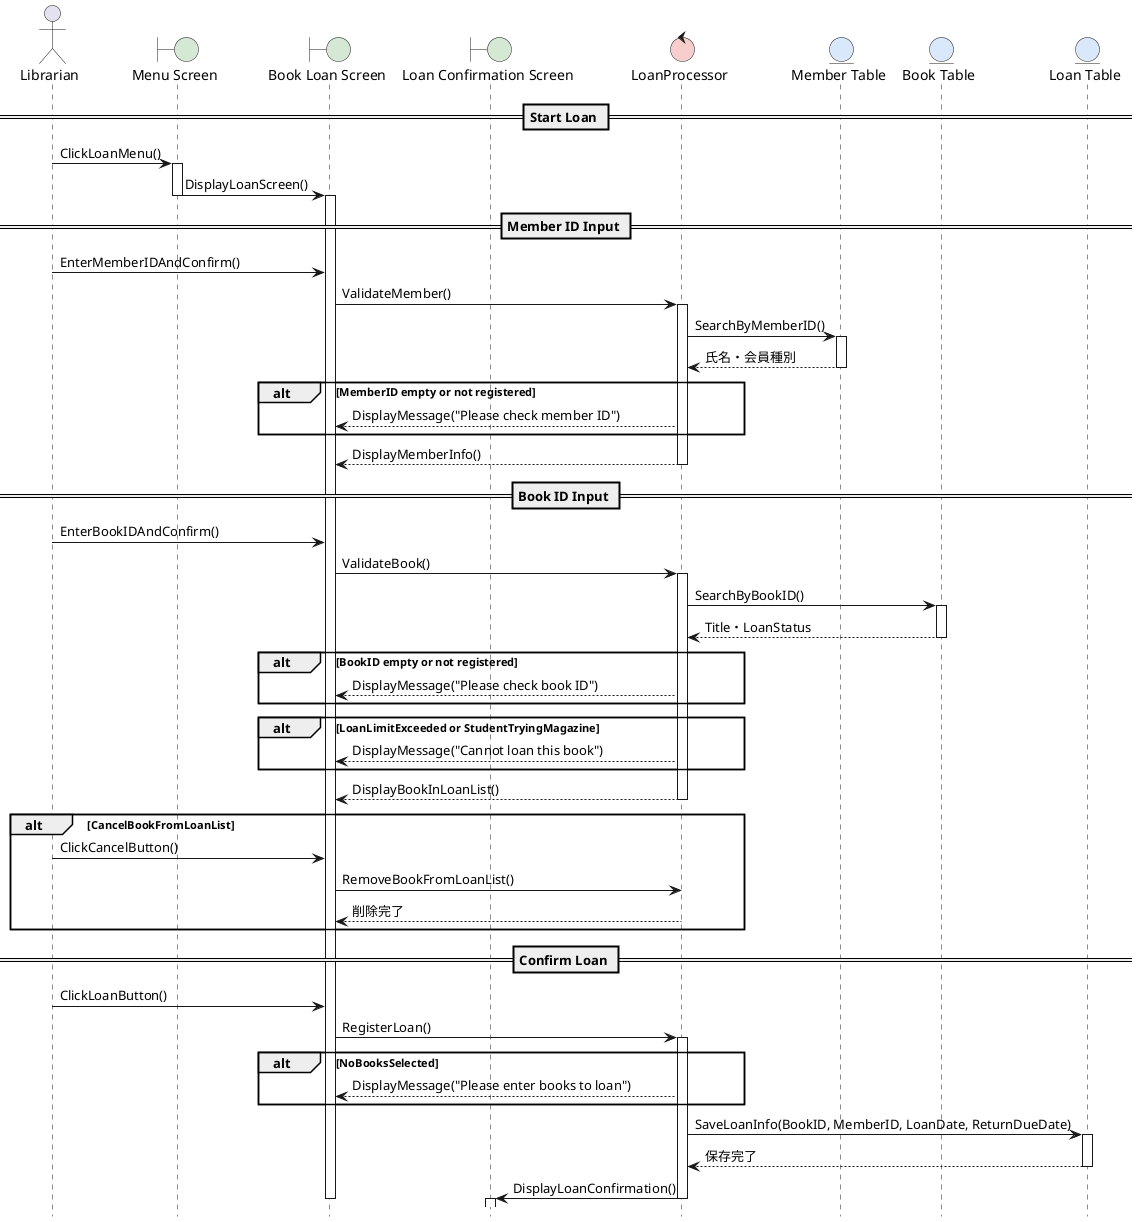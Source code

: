 @startuml LibrarySystem_BookLoan_Sequence
hide footbox
skinparam boundaryBackgroundColor #D5E8D4
skinparam controlBackgroundColor  #F8CECC
skinparam entityBackgroundColor   #DAE8FC

actor Librarian as A
boundary "Menu Screen" as B1
boundary "Book Loan Screen" as B2
boundary "Loan Confirmation Screen" as B3
control "LoanProcessor" as C1

entity "Member Table" as MemberDB
entity "Book Table" as BookDB
entity "Loan Table" as LoanDB

== Start Loan ==
A -> B1: ClickLoanMenu()
activate B1
B1 -> B2: DisplayLoanScreen()
deactivate B1
activate B2

== Member ID Input ==
A -> B2: EnterMemberIDAndConfirm()
B2 -> C1: ValidateMember()
activate C1
C1 -> MemberDB: SearchByMemberID()
activate MemberDB
MemberDB --> C1: 氏名・会員種別
deactivate MemberDB

alt MemberID empty or not registered
    C1 --> B2: DisplayMessage("Please check member ID")
end

C1 --> B2: DisplayMemberInfo()
deactivate C1

== Book ID Input ==
A -> B2: EnterBookIDAndConfirm()
B2 -> C1: ValidateBook()
activate C1
C1 -> BookDB: SearchByBookID()
activate BookDB
BookDB --> C1: Title・LoanStatus
deactivate BookDB

alt BookID empty or not registered
    C1 --> B2: DisplayMessage("Please check book ID")
end

alt LoanLimitExceeded or StudentTryingMagazine
    C1 --> B2: DisplayMessage("Cannot loan this book")
end

C1 --> B2: DisplayBookInLoanList()
deactivate C1

alt CancelBookFromLoanList
    A -> B2: ClickCancelButton()
    B2 -> C1: RemoveBookFromLoanList()
    C1 --> B2: 削除完了
end

== Confirm Loan ==
A -> B2: ClickLoanButton()
B2 -> C1: RegisterLoan()
activate C1

alt NoBooksSelected
    C1 --> B2: DisplayMessage("Please enter books to loan")
end

C1 -> LoanDB: SaveLoanInfo(BookID, MemberID, LoanDate, ReturnDueDate)
activate LoanDB
LoanDB --> C1: 保存完了
deactivate LoanDB
C1 -> B3: DisplayLoanConfirmation()
deactivate C1
deactivate B2
activate B3

@enduml
